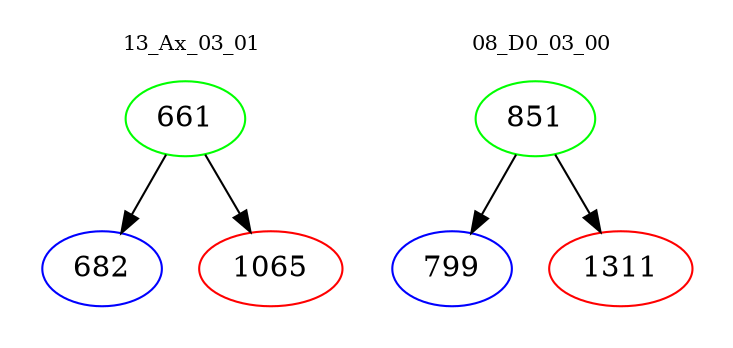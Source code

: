 digraph{
subgraph cluster_0 {
color = white
label = "13_Ax_03_01";
fontsize=10;
T0_661 [label="661", color="green"]
T0_661 -> T0_682 [color="black"]
T0_682 [label="682", color="blue"]
T0_661 -> T0_1065 [color="black"]
T0_1065 [label="1065", color="red"]
}
subgraph cluster_1 {
color = white
label = "08_D0_03_00";
fontsize=10;
T1_851 [label="851", color="green"]
T1_851 -> T1_799 [color="black"]
T1_799 [label="799", color="blue"]
T1_851 -> T1_1311 [color="black"]
T1_1311 [label="1311", color="red"]
}
}
